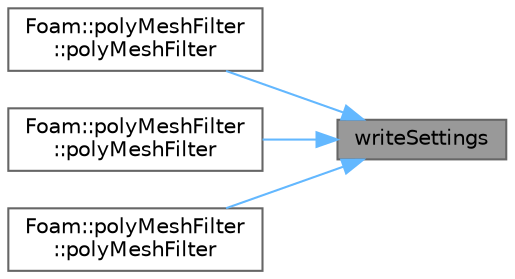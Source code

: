digraph "writeSettings"
{
 // LATEX_PDF_SIZE
  bgcolor="transparent";
  edge [fontname=Helvetica,fontsize=10,labelfontname=Helvetica,labelfontsize=10];
  node [fontname=Helvetica,fontsize=10,shape=box,height=0.2,width=0.4];
  rankdir="RL";
  Node1 [id="Node000001",label="writeSettings",height=0.2,width=0.4,color="gray40", fillcolor="grey60", style="filled", fontcolor="black",tooltip=" "];
  Node1 -> Node2 [id="edge1_Node000001_Node000002",dir="back",color="steelblue1",style="solid",tooltip=" "];
  Node2 [id="Node000002",label="Foam::polyMeshFilter\l::polyMeshFilter",height=0.2,width=0.4,color="grey40", fillcolor="white", style="filled",URL="$classFoam_1_1polyMeshFilter.html#a20a4e2ddc3e301f14d3212b883cf0994",tooltip=" "];
  Node1 -> Node3 [id="edge2_Node000001_Node000003",dir="back",color="steelblue1",style="solid",tooltip=" "];
  Node3 [id="Node000003",label="Foam::polyMeshFilter\l::polyMeshFilter",height=0.2,width=0.4,color="grey40", fillcolor="white", style="filled",URL="$classFoam_1_1polyMeshFilter.html#aee9c8d29212807c31eab5a1bf950f7b6",tooltip=" "];
  Node1 -> Node4 [id="edge3_Node000001_Node000004",dir="back",color="steelblue1",style="solid",tooltip=" "];
  Node4 [id="Node000004",label="Foam::polyMeshFilter\l::polyMeshFilter",height=0.2,width=0.4,color="grey40", fillcolor="white", style="filled",URL="$classFoam_1_1polyMeshFilter.html#a18cd277c1f57982e7c883525e1be2862",tooltip=" "];
}
